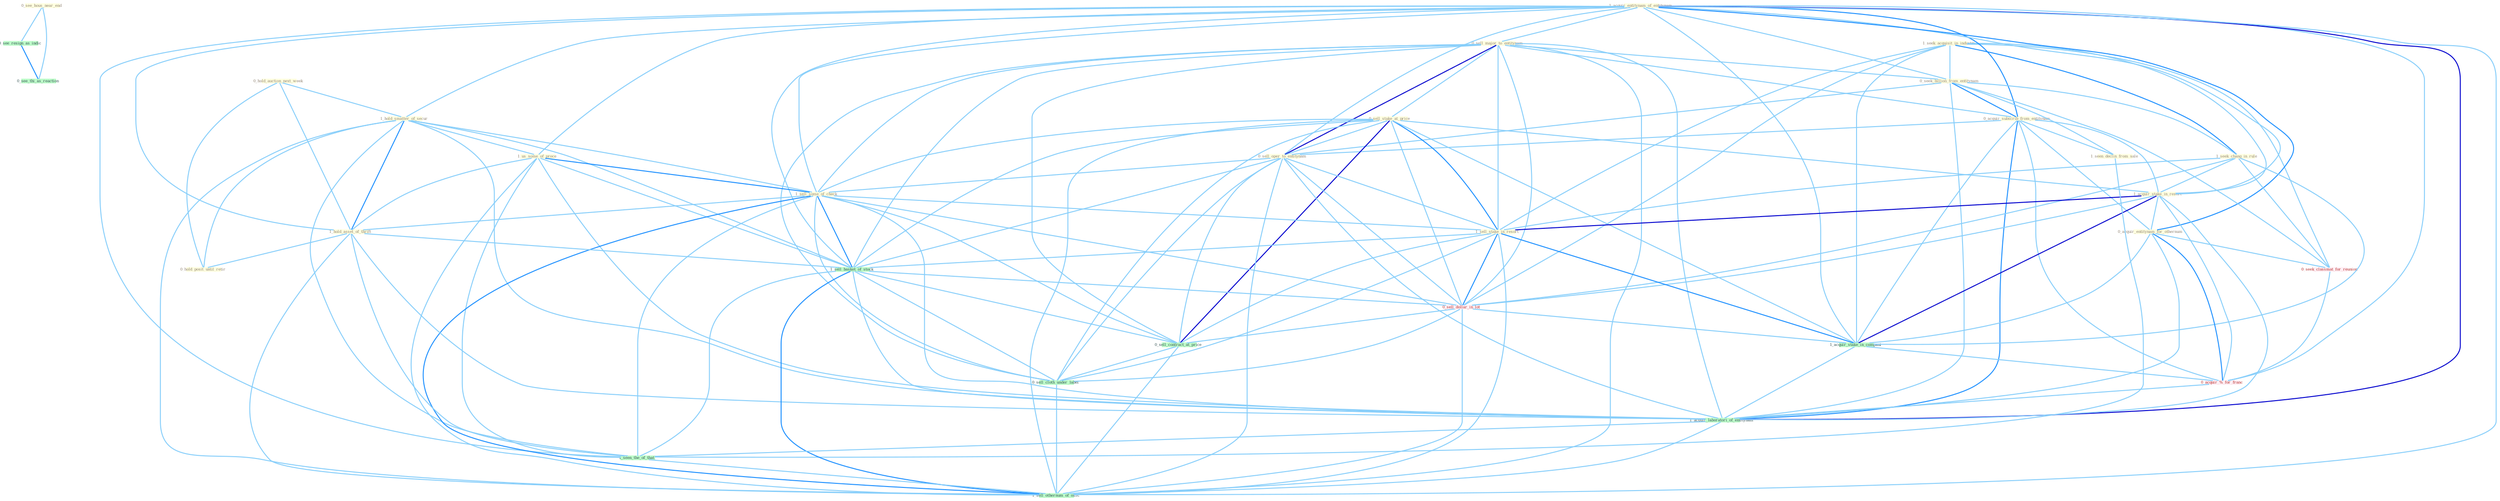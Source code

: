 Graph G{ 
    node
    [shape=polygon,style=filled,width=.5,height=.06,color="#BDFCC9",fixedsize=true,fontsize=4,
    fontcolor="#2f4f4f"];
    {node
    [color="#ffffe0", fontcolor="#8b7d6b"] "0_see_hous_near_end " "1_seek_acquisit_in_industri " "1_acquir_entitynam_of_entitynam " "0_sell_major_to_entitynam " "0_seek_billion_from_entitynam " "0_acquir_subscrib_from_entitynam " "0_hold_auction_next_week " "1_seek_chang_in_rule " "0_sell_stake_at_price " "1_hold_smatter_of_secur " "1_acquir_stake_in_resort " "0_sell_oper_to_entitynam " "1_us_some_of_proce " "0_acquir_entitynam_for_othernum " "1_sell_some_of_check " "1_seen_declin_from_sale " "1_hold_asset_of_thrift " "1_sell_stake_in_resort " "0_hold_posit_until_retir "}
{node [color="#fff0f5", fontcolor="#b22222"] "0_seek_classmat_for_reunion " "0_sell_dollar_in_lot " "0_acquir_%_for_franc "}
edge [color="#B0E2FF"];

	"0_see_hous_near_end " -- "0_see_resign_as_indic " [w="1", color="#87cefa" ];
	"0_see_hous_near_end " -- "0_see_thi_as_reaction " [w="1", color="#87cefa" ];
	"1_seek_acquisit_in_industri " -- "0_seek_billion_from_entitynam " [w="1", color="#87cefa" ];
	"1_seek_acquisit_in_industri " -- "1_seek_chang_in_rule " [w="2", color="#1e90ff" , len=0.8];
	"1_seek_acquisit_in_industri " -- "1_acquir_stake_in_resort " [w="1", color="#87cefa" ];
	"1_seek_acquisit_in_industri " -- "1_sell_stake_in_resort " [w="1", color="#87cefa" ];
	"1_seek_acquisit_in_industri " -- "0_seek_classmat_for_reunion " [w="1", color="#87cefa" ];
	"1_seek_acquisit_in_industri " -- "0_sell_dollar_in_lot " [w="1", color="#87cefa" ];
	"1_seek_acquisit_in_industri " -- "1_acquir_stake_in_compani " [w="1", color="#87cefa" ];
	"1_acquir_entitynam_of_entitynam " -- "0_sell_major_to_entitynam " [w="1", color="#87cefa" ];
	"1_acquir_entitynam_of_entitynam " -- "0_seek_billion_from_entitynam " [w="1", color="#87cefa" ];
	"1_acquir_entitynam_of_entitynam " -- "0_acquir_subscrib_from_entitynam " [w="2", color="#1e90ff" , len=0.8];
	"1_acquir_entitynam_of_entitynam " -- "1_hold_smatter_of_secur " [w="1", color="#87cefa" ];
	"1_acquir_entitynam_of_entitynam " -- "1_acquir_stake_in_resort " [w="1", color="#87cefa" ];
	"1_acquir_entitynam_of_entitynam " -- "0_sell_oper_to_entitynam " [w="1", color="#87cefa" ];
	"1_acquir_entitynam_of_entitynam " -- "1_us_some_of_proce " [w="1", color="#87cefa" ];
	"1_acquir_entitynam_of_entitynam " -- "0_acquir_entitynam_for_othernum " [w="2", color="#1e90ff" , len=0.8];
	"1_acquir_entitynam_of_entitynam " -- "1_sell_some_of_check " [w="1", color="#87cefa" ];
	"1_acquir_entitynam_of_entitynam " -- "1_hold_asset_of_thrift " [w="1", color="#87cefa" ];
	"1_acquir_entitynam_of_entitynam " -- "1_sell_basket_of_stock " [w="1", color="#87cefa" ];
	"1_acquir_entitynam_of_entitynam " -- "1_acquir_stake_in_compani " [w="1", color="#87cefa" ];
	"1_acquir_entitynam_of_entitynam " -- "0_acquir_%_for_franc " [w="1", color="#87cefa" ];
	"1_acquir_entitynam_of_entitynam " -- "1_acquir_laboratori_of_entitynam " [w="3", color="#0000cd" , len=0.6];
	"1_acquir_entitynam_of_entitynam " -- "1_seen_the_of_that " [w="1", color="#87cefa" ];
	"1_acquir_entitynam_of_entitynam " -- "1_sell_othernum_of_offic " [w="1", color="#87cefa" ];
	"0_sell_major_to_entitynam " -- "0_seek_billion_from_entitynam " [w="1", color="#87cefa" ];
	"0_sell_major_to_entitynam " -- "0_acquir_subscrib_from_entitynam " [w="1", color="#87cefa" ];
	"0_sell_major_to_entitynam " -- "0_sell_stake_at_price " [w="1", color="#87cefa" ];
	"0_sell_major_to_entitynam " -- "0_sell_oper_to_entitynam " [w="3", color="#0000cd" , len=0.6];
	"0_sell_major_to_entitynam " -- "1_sell_some_of_check " [w="1", color="#87cefa" ];
	"0_sell_major_to_entitynam " -- "1_sell_stake_in_resort " [w="1", color="#87cefa" ];
	"0_sell_major_to_entitynam " -- "1_sell_basket_of_stock " [w="1", color="#87cefa" ];
	"0_sell_major_to_entitynam " -- "0_sell_dollar_in_lot " [w="1", color="#87cefa" ];
	"0_sell_major_to_entitynam " -- "0_sell_contract_at_price " [w="1", color="#87cefa" ];
	"0_sell_major_to_entitynam " -- "1_acquir_laboratori_of_entitynam " [w="1", color="#87cefa" ];
	"0_sell_major_to_entitynam " -- "0_sell_cloth_under_label " [w="1", color="#87cefa" ];
	"0_sell_major_to_entitynam " -- "1_sell_othernum_of_offic " [w="1", color="#87cefa" ];
	"0_seek_billion_from_entitynam " -- "0_acquir_subscrib_from_entitynam " [w="2", color="#1e90ff" , len=0.8];
	"0_seek_billion_from_entitynam " -- "1_seek_chang_in_rule " [w="1", color="#87cefa" ];
	"0_seek_billion_from_entitynam " -- "0_sell_oper_to_entitynam " [w="1", color="#87cefa" ];
	"0_seek_billion_from_entitynam " -- "1_seen_declin_from_sale " [w="1", color="#87cefa" ];
	"0_seek_billion_from_entitynam " -- "0_seek_classmat_for_reunion " [w="1", color="#87cefa" ];
	"0_seek_billion_from_entitynam " -- "1_acquir_laboratori_of_entitynam " [w="1", color="#87cefa" ];
	"0_acquir_subscrib_from_entitynam " -- "1_acquir_stake_in_resort " [w="1", color="#87cefa" ];
	"0_acquir_subscrib_from_entitynam " -- "0_sell_oper_to_entitynam " [w="1", color="#87cefa" ];
	"0_acquir_subscrib_from_entitynam " -- "0_acquir_entitynam_for_othernum " [w="1", color="#87cefa" ];
	"0_acquir_subscrib_from_entitynam " -- "1_seen_declin_from_sale " [w="1", color="#87cefa" ];
	"0_acquir_subscrib_from_entitynam " -- "1_acquir_stake_in_compani " [w="1", color="#87cefa" ];
	"0_acquir_subscrib_from_entitynam " -- "0_acquir_%_for_franc " [w="1", color="#87cefa" ];
	"0_acquir_subscrib_from_entitynam " -- "1_acquir_laboratori_of_entitynam " [w="2", color="#1e90ff" , len=0.8];
	"0_hold_auction_next_week " -- "1_hold_smatter_of_secur " [w="1", color="#87cefa" ];
	"0_hold_auction_next_week " -- "1_hold_asset_of_thrift " [w="1", color="#87cefa" ];
	"0_hold_auction_next_week " -- "0_hold_posit_until_retir " [w="1", color="#87cefa" ];
	"1_seek_chang_in_rule " -- "1_acquir_stake_in_resort " [w="1", color="#87cefa" ];
	"1_seek_chang_in_rule " -- "1_sell_stake_in_resort " [w="1", color="#87cefa" ];
	"1_seek_chang_in_rule " -- "0_seek_classmat_for_reunion " [w="1", color="#87cefa" ];
	"1_seek_chang_in_rule " -- "0_sell_dollar_in_lot " [w="1", color="#87cefa" ];
	"1_seek_chang_in_rule " -- "1_acquir_stake_in_compani " [w="1", color="#87cefa" ];
	"0_sell_stake_at_price " -- "1_acquir_stake_in_resort " [w="1", color="#87cefa" ];
	"0_sell_stake_at_price " -- "0_sell_oper_to_entitynam " [w="1", color="#87cefa" ];
	"0_sell_stake_at_price " -- "1_sell_some_of_check " [w="1", color="#87cefa" ];
	"0_sell_stake_at_price " -- "1_sell_stake_in_resort " [w="2", color="#1e90ff" , len=0.8];
	"0_sell_stake_at_price " -- "1_sell_basket_of_stock " [w="1", color="#87cefa" ];
	"0_sell_stake_at_price " -- "0_sell_dollar_in_lot " [w="1", color="#87cefa" ];
	"0_sell_stake_at_price " -- "1_acquir_stake_in_compani " [w="1", color="#87cefa" ];
	"0_sell_stake_at_price " -- "0_sell_contract_at_price " [w="3", color="#0000cd" , len=0.6];
	"0_sell_stake_at_price " -- "0_sell_cloth_under_label " [w="1", color="#87cefa" ];
	"0_sell_stake_at_price " -- "1_sell_othernum_of_offic " [w="1", color="#87cefa" ];
	"1_hold_smatter_of_secur " -- "1_us_some_of_proce " [w="1", color="#87cefa" ];
	"1_hold_smatter_of_secur " -- "1_sell_some_of_check " [w="1", color="#87cefa" ];
	"1_hold_smatter_of_secur " -- "1_hold_asset_of_thrift " [w="2", color="#1e90ff" , len=0.8];
	"1_hold_smatter_of_secur " -- "0_hold_posit_until_retir " [w="1", color="#87cefa" ];
	"1_hold_smatter_of_secur " -- "1_sell_basket_of_stock " [w="1", color="#87cefa" ];
	"1_hold_smatter_of_secur " -- "1_acquir_laboratori_of_entitynam " [w="1", color="#87cefa" ];
	"1_hold_smatter_of_secur " -- "1_seen_the_of_that " [w="1", color="#87cefa" ];
	"1_hold_smatter_of_secur " -- "1_sell_othernum_of_offic " [w="1", color="#87cefa" ];
	"1_acquir_stake_in_resort " -- "0_acquir_entitynam_for_othernum " [w="1", color="#87cefa" ];
	"1_acquir_stake_in_resort " -- "1_sell_stake_in_resort " [w="3", color="#0000cd" , len=0.6];
	"1_acquir_stake_in_resort " -- "0_sell_dollar_in_lot " [w="1", color="#87cefa" ];
	"1_acquir_stake_in_resort " -- "1_acquir_stake_in_compani " [w="3", color="#0000cd" , len=0.6];
	"1_acquir_stake_in_resort " -- "0_acquir_%_for_franc " [w="1", color="#87cefa" ];
	"1_acquir_stake_in_resort " -- "1_acquir_laboratori_of_entitynam " [w="1", color="#87cefa" ];
	"0_sell_oper_to_entitynam " -- "1_sell_some_of_check " [w="1", color="#87cefa" ];
	"0_sell_oper_to_entitynam " -- "1_sell_stake_in_resort " [w="1", color="#87cefa" ];
	"0_sell_oper_to_entitynam " -- "1_sell_basket_of_stock " [w="1", color="#87cefa" ];
	"0_sell_oper_to_entitynam " -- "0_sell_dollar_in_lot " [w="1", color="#87cefa" ];
	"0_sell_oper_to_entitynam " -- "0_sell_contract_at_price " [w="1", color="#87cefa" ];
	"0_sell_oper_to_entitynam " -- "1_acquir_laboratori_of_entitynam " [w="1", color="#87cefa" ];
	"0_sell_oper_to_entitynam " -- "0_sell_cloth_under_label " [w="1", color="#87cefa" ];
	"0_sell_oper_to_entitynam " -- "1_sell_othernum_of_offic " [w="1", color="#87cefa" ];
	"1_us_some_of_proce " -- "1_sell_some_of_check " [w="2", color="#1e90ff" , len=0.8];
	"1_us_some_of_proce " -- "1_hold_asset_of_thrift " [w="1", color="#87cefa" ];
	"1_us_some_of_proce " -- "1_sell_basket_of_stock " [w="1", color="#87cefa" ];
	"1_us_some_of_proce " -- "1_acquir_laboratori_of_entitynam " [w="1", color="#87cefa" ];
	"1_us_some_of_proce " -- "1_seen_the_of_that " [w="1", color="#87cefa" ];
	"1_us_some_of_proce " -- "1_sell_othernum_of_offic " [w="1", color="#87cefa" ];
	"0_acquir_entitynam_for_othernum " -- "0_seek_classmat_for_reunion " [w="1", color="#87cefa" ];
	"0_acquir_entitynam_for_othernum " -- "1_acquir_stake_in_compani " [w="1", color="#87cefa" ];
	"0_acquir_entitynam_for_othernum " -- "0_acquir_%_for_franc " [w="2", color="#1e90ff" , len=0.8];
	"0_acquir_entitynam_for_othernum " -- "1_acquir_laboratori_of_entitynam " [w="1", color="#87cefa" ];
	"1_sell_some_of_check " -- "1_hold_asset_of_thrift " [w="1", color="#87cefa" ];
	"1_sell_some_of_check " -- "1_sell_stake_in_resort " [w="1", color="#87cefa" ];
	"1_sell_some_of_check " -- "1_sell_basket_of_stock " [w="2", color="#1e90ff" , len=0.8];
	"1_sell_some_of_check " -- "0_sell_dollar_in_lot " [w="1", color="#87cefa" ];
	"1_sell_some_of_check " -- "0_sell_contract_at_price " [w="1", color="#87cefa" ];
	"1_sell_some_of_check " -- "1_acquir_laboratori_of_entitynam " [w="1", color="#87cefa" ];
	"1_sell_some_of_check " -- "0_sell_cloth_under_label " [w="1", color="#87cefa" ];
	"1_sell_some_of_check " -- "1_seen_the_of_that " [w="1", color="#87cefa" ];
	"1_sell_some_of_check " -- "1_sell_othernum_of_offic " [w="2", color="#1e90ff" , len=0.8];
	"1_seen_declin_from_sale " -- "1_seen_the_of_that " [w="1", color="#87cefa" ];
	"1_hold_asset_of_thrift " -- "0_hold_posit_until_retir " [w="1", color="#87cefa" ];
	"1_hold_asset_of_thrift " -- "1_sell_basket_of_stock " [w="1", color="#87cefa" ];
	"1_hold_asset_of_thrift " -- "1_acquir_laboratori_of_entitynam " [w="1", color="#87cefa" ];
	"1_hold_asset_of_thrift " -- "1_seen_the_of_that " [w="1", color="#87cefa" ];
	"1_hold_asset_of_thrift " -- "1_sell_othernum_of_offic " [w="1", color="#87cefa" ];
	"1_sell_stake_in_resort " -- "1_sell_basket_of_stock " [w="1", color="#87cefa" ];
	"1_sell_stake_in_resort " -- "0_sell_dollar_in_lot " [w="2", color="#1e90ff" , len=0.8];
	"1_sell_stake_in_resort " -- "1_acquir_stake_in_compani " [w="2", color="#1e90ff" , len=0.8];
	"1_sell_stake_in_resort " -- "0_sell_contract_at_price " [w="1", color="#87cefa" ];
	"1_sell_stake_in_resort " -- "0_sell_cloth_under_label " [w="1", color="#87cefa" ];
	"1_sell_stake_in_resort " -- "1_sell_othernum_of_offic " [w="1", color="#87cefa" ];
	"0_seek_classmat_for_reunion " -- "0_acquir_%_for_franc " [w="1", color="#87cefa" ];
	"1_sell_basket_of_stock " -- "0_sell_dollar_in_lot " [w="1", color="#87cefa" ];
	"1_sell_basket_of_stock " -- "0_sell_contract_at_price " [w="1", color="#87cefa" ];
	"1_sell_basket_of_stock " -- "1_acquir_laboratori_of_entitynam " [w="1", color="#87cefa" ];
	"1_sell_basket_of_stock " -- "0_sell_cloth_under_label " [w="1", color="#87cefa" ];
	"1_sell_basket_of_stock " -- "1_seen_the_of_that " [w="1", color="#87cefa" ];
	"1_sell_basket_of_stock " -- "1_sell_othernum_of_offic " [w="2", color="#1e90ff" , len=0.8];
	"0_sell_dollar_in_lot " -- "1_acquir_stake_in_compani " [w="1", color="#87cefa" ];
	"0_sell_dollar_in_lot " -- "0_sell_contract_at_price " [w="1", color="#87cefa" ];
	"0_sell_dollar_in_lot " -- "0_sell_cloth_under_label " [w="1", color="#87cefa" ];
	"0_sell_dollar_in_lot " -- "1_sell_othernum_of_offic " [w="1", color="#87cefa" ];
	"0_see_resign_as_indic " -- "0_see_thi_as_reaction " [w="2", color="#1e90ff" , len=0.8];
	"1_acquir_stake_in_compani " -- "0_acquir_%_for_franc " [w="1", color="#87cefa" ];
	"1_acquir_stake_in_compani " -- "1_acquir_laboratori_of_entitynam " [w="1", color="#87cefa" ];
	"0_acquir_%_for_franc " -- "1_acquir_laboratori_of_entitynam " [w="1", color="#87cefa" ];
	"0_sell_contract_at_price " -- "0_sell_cloth_under_label " [w="1", color="#87cefa" ];
	"0_sell_contract_at_price " -- "1_sell_othernum_of_offic " [w="1", color="#87cefa" ];
	"1_acquir_laboratori_of_entitynam " -- "1_seen_the_of_that " [w="1", color="#87cefa" ];
	"1_acquir_laboratori_of_entitynam " -- "1_sell_othernum_of_offic " [w="1", color="#87cefa" ];
	"0_sell_cloth_under_label " -- "1_sell_othernum_of_offic " [w="1", color="#87cefa" ];
	"1_seen_the_of_that " -- "1_sell_othernum_of_offic " [w="1", color="#87cefa" ];
}
